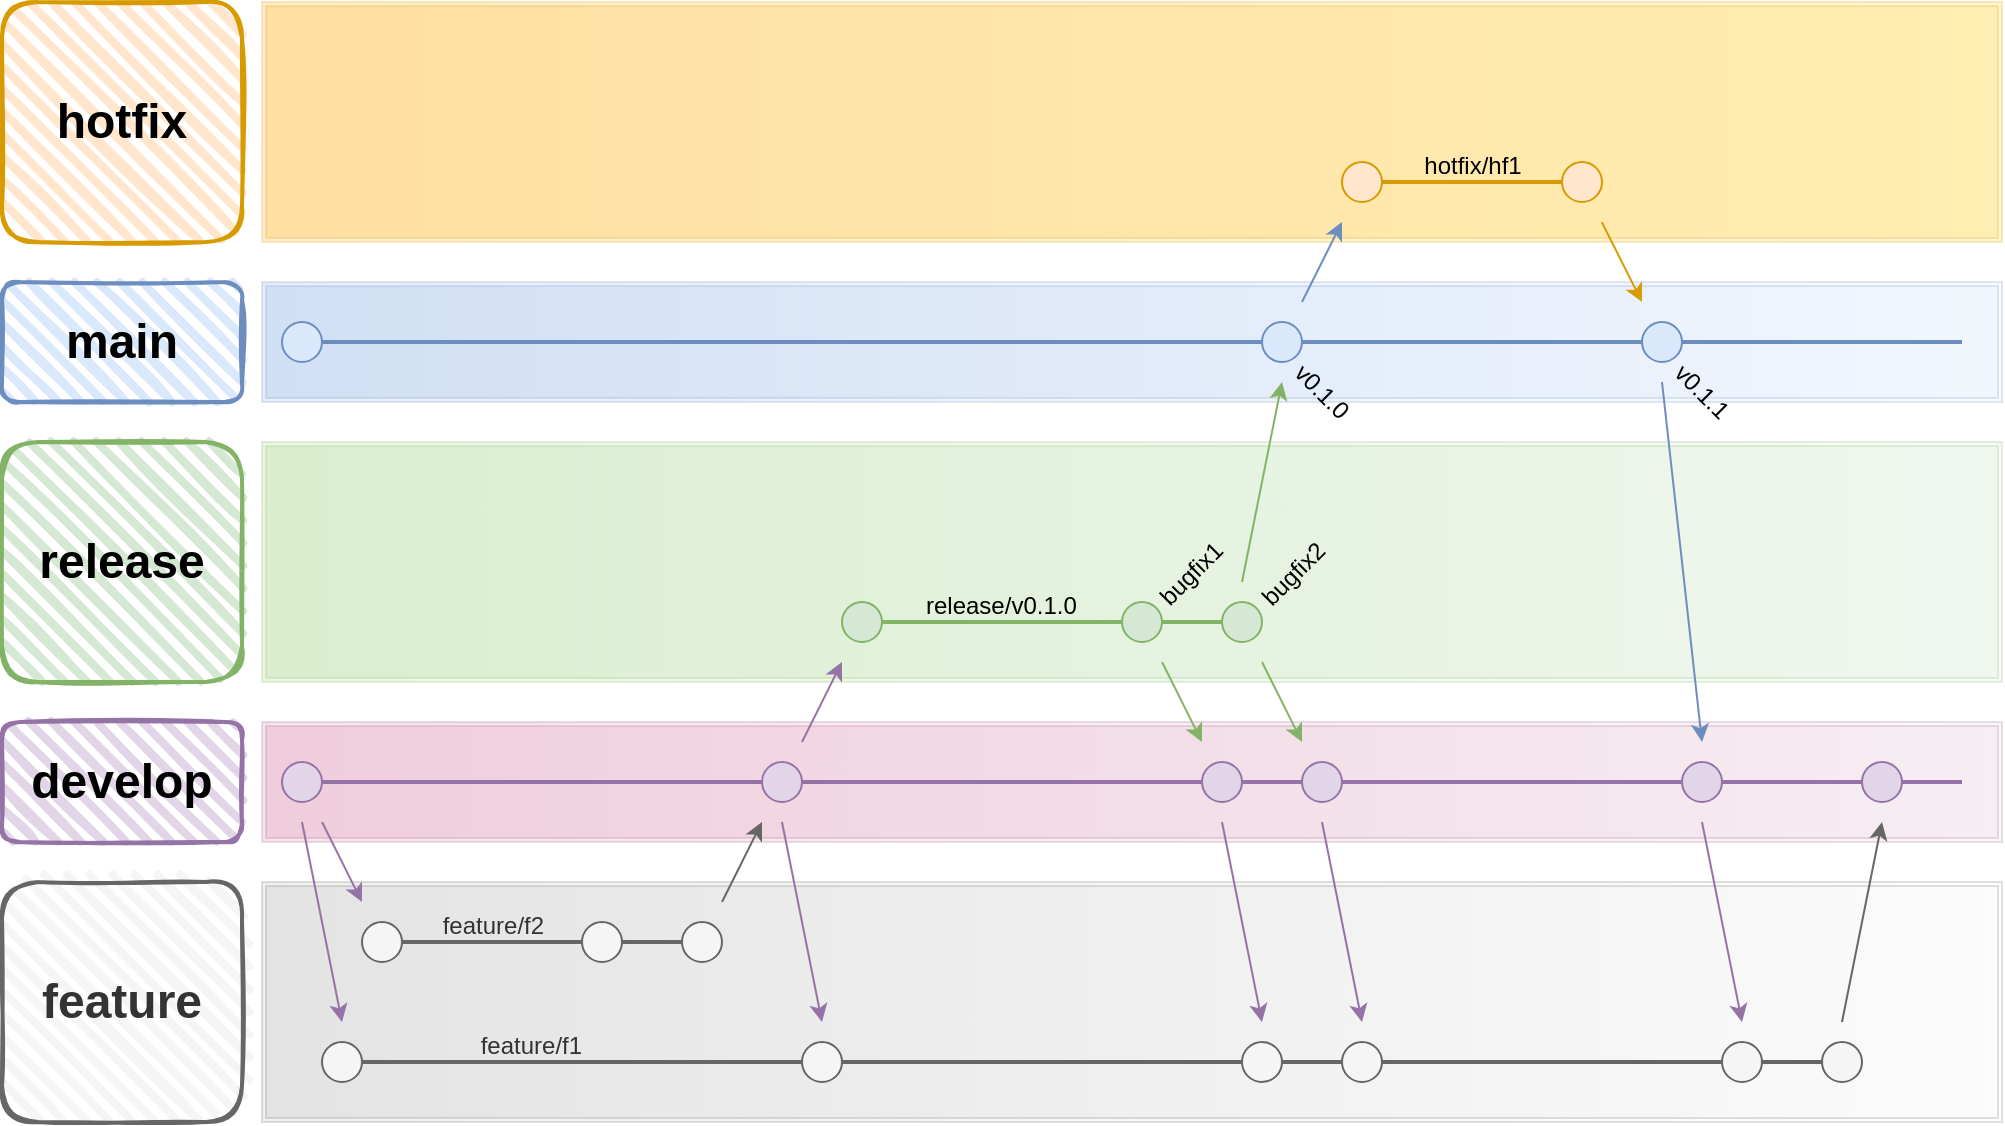 <mxfile version="25.0.3">
  <diagram name="Page-1" id="c_a97vi2MJUcGRaDY05-">
    <mxGraphModel dx="791" dy="1130" grid="1" gridSize="10" guides="1" tooltips="1" connect="1" arrows="1" fold="1" page="1" pageScale="1" pageWidth="850" pageHeight="1100" math="0" shadow="0">
      <root>
        <mxCell id="0" />
        <mxCell id="1" parent="0" />
        <mxCell id="UTzLMfKTc_jigOKQ_eSG-71" value="" style="shape=ext;double=1;rounded=0;whiteSpace=wrap;html=1;fillColor=#f5f5f5;gradientColor=#b3b3b3;strokeColor=#666666;gradientDirection=west;opacity=20;" parent="1" vertex="1">
          <mxGeometry x="190" y="480" width="870" height="120" as="geometry" />
        </mxCell>
        <mxCell id="UTzLMfKTc_jigOKQ_eSG-70" value="" style="shape=ext;double=1;rounded=0;whiteSpace=wrap;html=1;fillColor=#e6d0de;gradientColor=#d5739d;strokeColor=#996185;gradientDirection=west;opacity=20;" parent="1" vertex="1">
          <mxGeometry x="190" y="400" width="870" height="60" as="geometry" />
        </mxCell>
        <mxCell id="UTzLMfKTc_jigOKQ_eSG-69" value="" style="shape=ext;double=1;rounded=0;whiteSpace=wrap;html=1;fillColor=#d5e8d4;gradientColor=#97d077;strokeColor=#82b366;gradientDirection=west;opacity=20;" parent="1" vertex="1">
          <mxGeometry x="190" y="260" width="870" height="120" as="geometry" />
        </mxCell>
        <mxCell id="UTzLMfKTc_jigOKQ_eSG-68" value="" style="shape=ext;double=1;rounded=0;whiteSpace=wrap;html=1;fillColor=#ffcd28;gradientColor=#ffa500;strokeColor=#d79b00;gradientDirection=west;opacity=20;" parent="1" vertex="1">
          <mxGeometry x="190" y="40" width="870" height="120" as="geometry" />
        </mxCell>
        <mxCell id="UTzLMfKTc_jigOKQ_eSG-67" value="" style="shape=ext;double=1;rounded=0;whiteSpace=wrap;html=1;fillColor=#dae8fc;gradientColor=#7ea6e0;strokeColor=#6c8ebf;gradientDirection=west;opacity=20;" parent="1" vertex="1">
          <mxGeometry x="190" y="180" width="870" height="60" as="geometry" />
        </mxCell>
        <mxCell id="UTzLMfKTc_jigOKQ_eSG-1" value="&lt;b&gt;&lt;font style=&quot;font-size: 24px;&quot;&gt;main&lt;/font&gt;&lt;/b&gt;" style="rounded=1;whiteSpace=wrap;html=1;strokeWidth=2;fillWeight=4;hachureGap=8;hachureAngle=45;fillColor=#dae8fc;sketch=1;strokeColor=#6c8ebf;" parent="1" vertex="1">
          <mxGeometry x="60" y="180" width="120" height="60" as="geometry" />
        </mxCell>
        <mxCell id="UTzLMfKTc_jigOKQ_eSG-2" value="&lt;div style=&quot;font-size: 13px;&quot;&gt;&lt;font size=&quot;1&quot;&gt;&lt;b style=&quot;font-size: 24px;&quot;&gt;hotfix&lt;/b&gt;&lt;/font&gt;&lt;/div&gt;" style="rounded=1;whiteSpace=wrap;html=1;strokeWidth=2;fillWeight=4;hachureGap=8;hachureAngle=45;fillColor=#ffe6cc;sketch=1;strokeColor=#d79b00;" parent="1" vertex="1">
          <mxGeometry x="60" y="40" width="120" height="120" as="geometry" />
        </mxCell>
        <mxCell id="UTzLMfKTc_jigOKQ_eSG-3" value="&lt;font style=&quot;font-size: 24px;&quot;&gt;&lt;b&gt;release&lt;/b&gt;&lt;/font&gt;" style="rounded=1;whiteSpace=wrap;html=1;strokeWidth=2;fillWeight=4;hachureGap=8;hachureAngle=45;fillColor=#d5e8d4;sketch=1;strokeColor=#82b366;" parent="1" vertex="1">
          <mxGeometry x="60" y="260" width="120" height="120" as="geometry" />
        </mxCell>
        <mxCell id="UTzLMfKTc_jigOKQ_eSG-4" value="&lt;font size=&quot;1&quot;&gt;&lt;b&gt;&lt;font style=&quot;font-size: 24px;&quot;&gt;develop&lt;/font&gt;&lt;/b&gt;&lt;/font&gt;" style="rounded=1;whiteSpace=wrap;html=1;strokeWidth=2;fillWeight=4;hachureGap=8;hachureAngle=45;fillColor=#e1d5e7;sketch=1;strokeColor=#9673a6;" parent="1" vertex="1">
          <mxGeometry x="60" y="400" width="120" height="60" as="geometry" />
        </mxCell>
        <mxCell id="UTzLMfKTc_jigOKQ_eSG-5" value="&lt;font style=&quot;font-size: 24px;&quot;&gt;&lt;b&gt;feature&lt;/b&gt;&lt;/font&gt;" style="rounded=1;whiteSpace=wrap;html=1;strokeWidth=2;fillWeight=4;hachureGap=8;hachureAngle=45;fillColor=#f5f5f5;sketch=1;strokeColor=#666666;fontColor=#333333;" parent="1" vertex="1">
          <mxGeometry x="60" y="480" width="120" height="120" as="geometry" />
        </mxCell>
        <mxCell id="UTzLMfKTc_jigOKQ_eSG-7" value="" style="line;strokeWidth=2;html=1;strokeColor=#6c8ebf;fillColor=#dae8fc;" parent="1" vertex="1">
          <mxGeometry x="210" y="205" width="830" height="10" as="geometry" />
        </mxCell>
        <mxCell id="UTzLMfKTc_jigOKQ_eSG-8" value="" style="line;strokeWidth=2;html=1;strokeColor=#9673a6;fillColor=#e1d5e7;" parent="1" vertex="1">
          <mxGeometry x="210" y="425" width="830" height="10" as="geometry" />
        </mxCell>
        <mxCell id="UTzLMfKTc_jigOKQ_eSG-11" value="" style="ellipse;whiteSpace=wrap;html=1;aspect=fixed;fillColor=#dae8fc;strokeColor=#6c8ebf;" parent="1" vertex="1">
          <mxGeometry x="200" y="200" width="20" height="20" as="geometry" />
        </mxCell>
        <mxCell id="UTzLMfKTc_jigOKQ_eSG-12" value="" style="ellipse;whiteSpace=wrap;html=1;aspect=fixed;fillColor=#e1d5e7;strokeColor=#9673a6;" parent="1" vertex="1">
          <mxGeometry x="200" y="420" width="20" height="20" as="geometry" />
        </mxCell>
        <mxCell id="UTzLMfKTc_jigOKQ_eSG-13" value="" style="ellipse;whiteSpace=wrap;html=1;aspect=fixed;fillColor=#f5f5f5;strokeColor=#666666;fontColor=#333333;" parent="1" vertex="1">
          <mxGeometry x="240" y="500" width="20" height="20" as="geometry" />
        </mxCell>
        <mxCell id="UTzLMfKTc_jigOKQ_eSG-14" value="" style="ellipse;whiteSpace=wrap;html=1;aspect=fixed;fillColor=#f5f5f5;strokeColor=#666666;fontColor=#333333;" parent="1" vertex="1">
          <mxGeometry x="220" y="560" width="20" height="20" as="geometry" />
        </mxCell>
        <mxCell id="UTzLMfKTc_jigOKQ_eSG-15" value="" style="endArrow=classic;html=1;rounded=0;fillColor=#e1d5e7;strokeColor=#9673a6;" parent="1" edge="1">
          <mxGeometry width="50" height="50" relative="1" as="geometry">
            <mxPoint x="220" y="450" as="sourcePoint" />
            <mxPoint x="240" y="490" as="targetPoint" />
          </mxGeometry>
        </mxCell>
        <mxCell id="UTzLMfKTc_jigOKQ_eSG-16" value="" style="endArrow=classic;html=1;rounded=0;fillColor=#e1d5e7;strokeColor=#9673a6;" parent="1" edge="1">
          <mxGeometry width="50" height="50" relative="1" as="geometry">
            <mxPoint x="210" y="450" as="sourcePoint" />
            <mxPoint x="230" y="550" as="targetPoint" />
          </mxGeometry>
        </mxCell>
        <mxCell id="UTzLMfKTc_jigOKQ_eSG-20" value="" style="ellipse;whiteSpace=wrap;html=1;aspect=fixed;fillColor=#f5f5f5;strokeColor=#666666;fontColor=#333333;" parent="1" vertex="1">
          <mxGeometry x="400" y="500" width="20" height="20" as="geometry" />
        </mxCell>
        <mxCell id="UTzLMfKTc_jigOKQ_eSG-21" value="" style="ellipse;whiteSpace=wrap;html=1;aspect=fixed;fillColor=#e1d5e7;strokeColor=#9673a6;" parent="1" vertex="1">
          <mxGeometry x="440" y="420" width="20" height="20" as="geometry" />
        </mxCell>
        <mxCell id="UTzLMfKTc_jigOKQ_eSG-22" value="" style="endArrow=classic;html=1;rounded=0;fillColor=#f5f5f5;strokeColor=#666666;" parent="1" edge="1">
          <mxGeometry width="50" height="50" relative="1" as="geometry">
            <mxPoint x="420" y="490" as="sourcePoint" />
            <mxPoint x="440" y="450" as="targetPoint" />
          </mxGeometry>
        </mxCell>
        <mxCell id="UTzLMfKTc_jigOKQ_eSG-23" value="&amp;nbsp;feature/f2&amp;nbsp; " style="line;strokeWidth=2;html=1;strokeColor=#666666;fillColor=#f5f5f5;fontColor=#333333;verticalAlign=middle;spacingLeft=15;labelBorderColor=none;align=left;spacingBottom=25;labelBackgroundColor=none;" parent="1" vertex="1">
          <mxGeometry x="260" y="505" width="140" height="10" as="geometry" />
        </mxCell>
        <mxCell id="UTzLMfKTc_jigOKQ_eSG-19" value="" style="ellipse;whiteSpace=wrap;html=1;aspect=fixed;fillColor=#f5f5f5;strokeColor=#666666;fontColor=#333333;" parent="1" vertex="1">
          <mxGeometry x="350" y="500" width="20" height="20" as="geometry" />
        </mxCell>
        <mxCell id="UTzLMfKTc_jigOKQ_eSG-26" value="" style="endArrow=classic;html=1;rounded=0;fillColor=#e1d5e7;strokeColor=#9673a6;" parent="1" edge="1">
          <mxGeometry width="50" height="50" relative="1" as="geometry">
            <mxPoint x="450" y="450" as="sourcePoint" />
            <mxPoint x="470" y="550" as="targetPoint" />
          </mxGeometry>
        </mxCell>
        <mxCell id="UTzLMfKTc_jigOKQ_eSG-29" value="" style="ellipse;whiteSpace=wrap;html=1;aspect=fixed;fillColor=#d5e8d4;strokeColor=#82b366;" parent="1" vertex="1">
          <mxGeometry x="480" y="340" width="20" height="20" as="geometry" />
        </mxCell>
        <mxCell id="UTzLMfKTc_jigOKQ_eSG-30" value="" style="endArrow=classic;html=1;rounded=0;fillColor=#e1d5e7;strokeColor=#9673a6;" parent="1" edge="1">
          <mxGeometry width="50" height="50" relative="1" as="geometry">
            <mxPoint x="460" y="410" as="sourcePoint" />
            <mxPoint x="480" y="370" as="targetPoint" />
          </mxGeometry>
        </mxCell>
        <mxCell id="UTzLMfKTc_jigOKQ_eSG-32" value="" style="ellipse;whiteSpace=wrap;html=1;aspect=fixed;fillColor=#d5e8d4;strokeColor=#82b366;" parent="1" vertex="1">
          <mxGeometry x="670" y="340" width="20" height="20" as="geometry" />
        </mxCell>
        <mxCell id="UTzLMfKTc_jigOKQ_eSG-34" value="release/v0.1.0" style="line;strokeWidth=2;html=1;strokeColor=#82b366;fillColor=#d5e8d4;verticalAlign=middle;spacingLeft=20;align=left;spacingRight=0;labelBackgroundColor=none;spacingBottom=25;" parent="1" vertex="1">
          <mxGeometry x="500" y="345" width="170" height="10" as="geometry" />
        </mxCell>
        <mxCell id="UTzLMfKTc_jigOKQ_eSG-31" value="" style="ellipse;whiteSpace=wrap;html=1;aspect=fixed;fillColor=#d5e8d4;strokeColor=#82b366;" parent="1" vertex="1">
          <mxGeometry x="620" y="340" width="20" height="20" as="geometry" />
        </mxCell>
        <mxCell id="UTzLMfKTc_jigOKQ_eSG-35" value="" style="endArrow=classic;html=1;rounded=0;fillColor=#d5e8d4;strokeColor=#82b366;" parent="1" edge="1">
          <mxGeometry width="50" height="50" relative="1" as="geometry">
            <mxPoint x="680" y="330" as="sourcePoint" />
            <mxPoint x="700" y="230" as="targetPoint" />
          </mxGeometry>
        </mxCell>
        <mxCell id="UTzLMfKTc_jigOKQ_eSG-36" value="" style="ellipse;whiteSpace=wrap;html=1;aspect=fixed;fillColor=#dae8fc;strokeColor=#6c8ebf;" parent="1" vertex="1">
          <mxGeometry x="690" y="200" width="20" height="20" as="geometry" />
        </mxCell>
        <mxCell id="UTzLMfKTc_jigOKQ_eSG-37" value="" style="ellipse;whiteSpace=wrap;html=1;aspect=fixed;fillColor=#ffe6cc;strokeColor=#d79b00;" parent="1" vertex="1">
          <mxGeometry x="730" y="120" width="20" height="20" as="geometry" />
        </mxCell>
        <mxCell id="UTzLMfKTc_jigOKQ_eSG-38" value="" style="ellipse;whiteSpace=wrap;html=1;aspect=fixed;fillColor=#ffe6cc;strokeColor=#d79b00;" parent="1" vertex="1">
          <mxGeometry x="840" y="120" width="20" height="20" as="geometry" />
        </mxCell>
        <mxCell id="UTzLMfKTc_jigOKQ_eSG-39" value="" style="endArrow=classic;html=1;rounded=0;fillColor=#dae8fc;strokeColor=#6c8ebf;" parent="1" edge="1">
          <mxGeometry width="50" height="50" relative="1" as="geometry">
            <mxPoint x="710" y="190" as="sourcePoint" />
            <mxPoint x="730" y="150" as="targetPoint" />
          </mxGeometry>
        </mxCell>
        <mxCell id="UTzLMfKTc_jigOKQ_eSG-40" value="hotfix/hf1" style="line;strokeWidth=2;html=1;strokeColor=#d79b00;fillColor=#ffe6cc;verticalAlign=middle;align=center;labelBackgroundColor=none;spacingBottom=25;" parent="1" vertex="1">
          <mxGeometry x="750" y="125" width="90" height="10" as="geometry" />
        </mxCell>
        <mxCell id="UTzLMfKTc_jigOKQ_eSG-41" value="" style="ellipse;whiteSpace=wrap;html=1;aspect=fixed;fillColor=#dae8fc;strokeColor=#6c8ebf;" parent="1" vertex="1">
          <mxGeometry x="880" y="200" width="20" height="20" as="geometry" />
        </mxCell>
        <mxCell id="UTzLMfKTc_jigOKQ_eSG-42" value="" style="endArrow=classic;html=1;rounded=0;fillColor=#ffe6cc;strokeColor=#d79b00;exitX=0.77;exitY=0.917;exitDx=0;exitDy=0;exitPerimeter=0;" parent="1" source="UTzLMfKTc_jigOKQ_eSG-68" edge="1">
          <mxGeometry width="50" height="50" relative="1" as="geometry">
            <mxPoint x="860" y="140" as="sourcePoint" />
            <mxPoint x="880" y="190" as="targetPoint" />
          </mxGeometry>
        </mxCell>
        <mxCell id="UTzLMfKTc_jigOKQ_eSG-43" value="" style="ellipse;whiteSpace=wrap;html=1;aspect=fixed;fillColor=#e1d5e7;strokeColor=#9673a6;" parent="1" vertex="1">
          <mxGeometry x="710" y="420" width="20" height="20" as="geometry" />
        </mxCell>
        <mxCell id="UTzLMfKTc_jigOKQ_eSG-44" value="" style="endArrow=classic;html=1;rounded=0;fillColor=#d5e8d4;strokeColor=#82b366;" parent="1" edge="1">
          <mxGeometry width="50" height="50" relative="1" as="geometry">
            <mxPoint x="690" y="370" as="sourcePoint" />
            <mxPoint x="710" y="410" as="targetPoint" />
          </mxGeometry>
        </mxCell>
        <mxCell id="UTzLMfKTc_jigOKQ_eSG-45" value="" style="ellipse;whiteSpace=wrap;html=1;aspect=fixed;fillColor=#e1d5e7;strokeColor=#9673a6;" parent="1" vertex="1">
          <mxGeometry x="900" y="420" width="20" height="20" as="geometry" />
        </mxCell>
        <mxCell id="UTzLMfKTc_jigOKQ_eSG-46" value="" style="endArrow=classic;html=1;rounded=0;fillColor=#dae8fc;strokeColor=#6c8ebf;" parent="1" edge="1">
          <mxGeometry width="50" height="50" relative="1" as="geometry">
            <mxPoint x="890" y="230" as="sourcePoint" />
            <mxPoint x="910" y="410" as="targetPoint" />
          </mxGeometry>
        </mxCell>
        <mxCell id="UTzLMfKTc_jigOKQ_eSG-47" value="" style="ellipse;whiteSpace=wrap;html=1;aspect=fixed;fillColor=#e1d5e7;strokeColor=#9673a6;" parent="1" vertex="1">
          <mxGeometry x="660" y="420" width="20" height="20" as="geometry" />
        </mxCell>
        <mxCell id="UTzLMfKTc_jigOKQ_eSG-48" value="" style="endArrow=classic;html=1;rounded=0;fillColor=#d5e8d4;strokeColor=#82b366;" parent="1" edge="1">
          <mxGeometry width="50" height="50" relative="1" as="geometry">
            <mxPoint x="640" y="370" as="sourcePoint" />
            <mxPoint x="660" y="410" as="targetPoint" />
          </mxGeometry>
        </mxCell>
        <mxCell id="UTzLMfKTc_jigOKQ_eSG-50" value="" style="endArrow=classic;html=1;rounded=0;fillColor=#e1d5e7;strokeColor=#9673a6;" parent="1" edge="1">
          <mxGeometry width="50" height="50" relative="1" as="geometry">
            <mxPoint x="670" y="450" as="sourcePoint" />
            <mxPoint x="690" y="550" as="targetPoint" />
          </mxGeometry>
        </mxCell>
        <mxCell id="UTzLMfKTc_jigOKQ_eSG-52" value="" style="endArrow=classic;html=1;rounded=0;fillColor=#e1d5e7;strokeColor=#9673a6;" parent="1" edge="1">
          <mxGeometry width="50" height="50" relative="1" as="geometry">
            <mxPoint x="720" y="450" as="sourcePoint" />
            <mxPoint x="740" y="550" as="targetPoint" />
          </mxGeometry>
        </mxCell>
        <mxCell id="UTzLMfKTc_jigOKQ_eSG-54" value="" style="endArrow=classic;html=1;rounded=0;fillColor=#e1d5e7;strokeColor=#9673a6;" parent="1" edge="1">
          <mxGeometry width="50" height="50" relative="1" as="geometry">
            <mxPoint x="910" y="450" as="sourcePoint" />
            <mxPoint x="930" y="550" as="targetPoint" />
          </mxGeometry>
        </mxCell>
        <mxCell id="UTzLMfKTc_jigOKQ_eSG-55" value="" style="ellipse;whiteSpace=wrap;html=1;aspect=fixed;fillColor=#f5f5f5;strokeColor=#666666;fontColor=#333333;" parent="1" vertex="1">
          <mxGeometry x="970" y="560" width="20" height="20" as="geometry" />
        </mxCell>
        <mxCell id="UTzLMfKTc_jigOKQ_eSG-56" value="" style="endArrow=classic;html=1;rounded=0;fillColor=#f5f5f5;strokeColor=#666666;" parent="1" edge="1">
          <mxGeometry width="50" height="50" relative="1" as="geometry">
            <mxPoint x="980" y="550" as="sourcePoint" />
            <mxPoint x="1000" y="450" as="targetPoint" />
          </mxGeometry>
        </mxCell>
        <mxCell id="UTzLMfKTc_jigOKQ_eSG-57" value="" style="ellipse;whiteSpace=wrap;html=1;aspect=fixed;fillColor=#e1d5e7;strokeColor=#9673a6;" parent="1" vertex="1">
          <mxGeometry x="990" y="420" width="20" height="20" as="geometry" />
        </mxCell>
        <mxCell id="UTzLMfKTc_jigOKQ_eSG-58" value="v&lt;font style=&quot;font-size: 12px;&quot;&gt;0.1.0&lt;/font&gt;" style="text;html=1;align=center;verticalAlign=middle;whiteSpace=wrap;rounded=0;rotation=45;fontSize=12;" parent="1" vertex="1">
          <mxGeometry x="700" y="230" width="40" height="10" as="geometry" />
        </mxCell>
        <mxCell id="UTzLMfKTc_jigOKQ_eSG-59" value="v&lt;font style=&quot;font-size: 12px;&quot;&gt;0.1.1&lt;/font&gt;" style="text;html=1;align=center;verticalAlign=middle;whiteSpace=wrap;rounded=0;rotation=45;fontSize=12;" parent="1" vertex="1">
          <mxGeometry x="890" y="230" width="40" height="10" as="geometry" />
        </mxCell>
        <mxCell id="UTzLMfKTc_jigOKQ_eSG-62" value="&amp;nbsp;feature/f1&amp;nbsp; " style="line;strokeWidth=2;html=1;strokeColor=#666666;fillColor=#f5f5f5;fontColor=#333333;verticalAlign=middle;spacingLeft=54;labelBorderColor=none;align=left;spacingBottom=25;labelBackgroundColor=none;" parent="1" vertex="1">
          <mxGeometry x="240" y="565" width="730" height="10" as="geometry" />
        </mxCell>
        <mxCell id="UTzLMfKTc_jigOKQ_eSG-25" value="" style="ellipse;whiteSpace=wrap;html=1;aspect=fixed;fillColor=#f5f5f5;strokeColor=#666666;fontColor=#333333;" parent="1" vertex="1">
          <mxGeometry x="460" y="560" width="20" height="20" as="geometry" />
        </mxCell>
        <mxCell id="UTzLMfKTc_jigOKQ_eSG-49" value="" style="ellipse;whiteSpace=wrap;html=1;aspect=fixed;fillColor=#f5f5f5;strokeColor=#666666;fontColor=#333333;" parent="1" vertex="1">
          <mxGeometry x="680" y="560" width="20" height="20" as="geometry" />
        </mxCell>
        <mxCell id="UTzLMfKTc_jigOKQ_eSG-51" value="" style="ellipse;whiteSpace=wrap;html=1;aspect=fixed;fillColor=#f5f5f5;strokeColor=#666666;fontColor=#333333;" parent="1" vertex="1">
          <mxGeometry x="730" y="560" width="20" height="20" as="geometry" />
        </mxCell>
        <mxCell id="UTzLMfKTc_jigOKQ_eSG-53" value="" style="ellipse;whiteSpace=wrap;html=1;aspect=fixed;fillColor=#f5f5f5;strokeColor=#666666;fontColor=#333333;" parent="1" vertex="1">
          <mxGeometry x="920" y="560" width="20" height="20" as="geometry" />
        </mxCell>
        <mxCell id="UTzLMfKTc_jigOKQ_eSG-64" value="bugfix1" style="text;html=1;align=center;verticalAlign=middle;whiteSpace=wrap;rounded=0;rotation=-45;" parent="1" vertex="1">
          <mxGeometry x="630.21" y="320.52" width="48.54" height="10" as="geometry" />
        </mxCell>
        <mxCell id="UTzLMfKTc_jigOKQ_eSG-66" value="bugfix2" style="text;html=1;align=center;verticalAlign=middle;whiteSpace=wrap;rounded=0;rotation=-45;" parent="1" vertex="1">
          <mxGeometry x="681.46" y="320.52" width="48.54" height="10" as="geometry" />
        </mxCell>
        <mxCell id="UTzLMfKTc_jigOKQ_eSG-72" value="&amp;nbsp;" style="text;whiteSpace=wrap;html=1;" parent="1" vertex="1">
          <mxGeometry x="340" y="190" width="40" height="40" as="geometry" />
        </mxCell>
      </root>
    </mxGraphModel>
  </diagram>
</mxfile>
